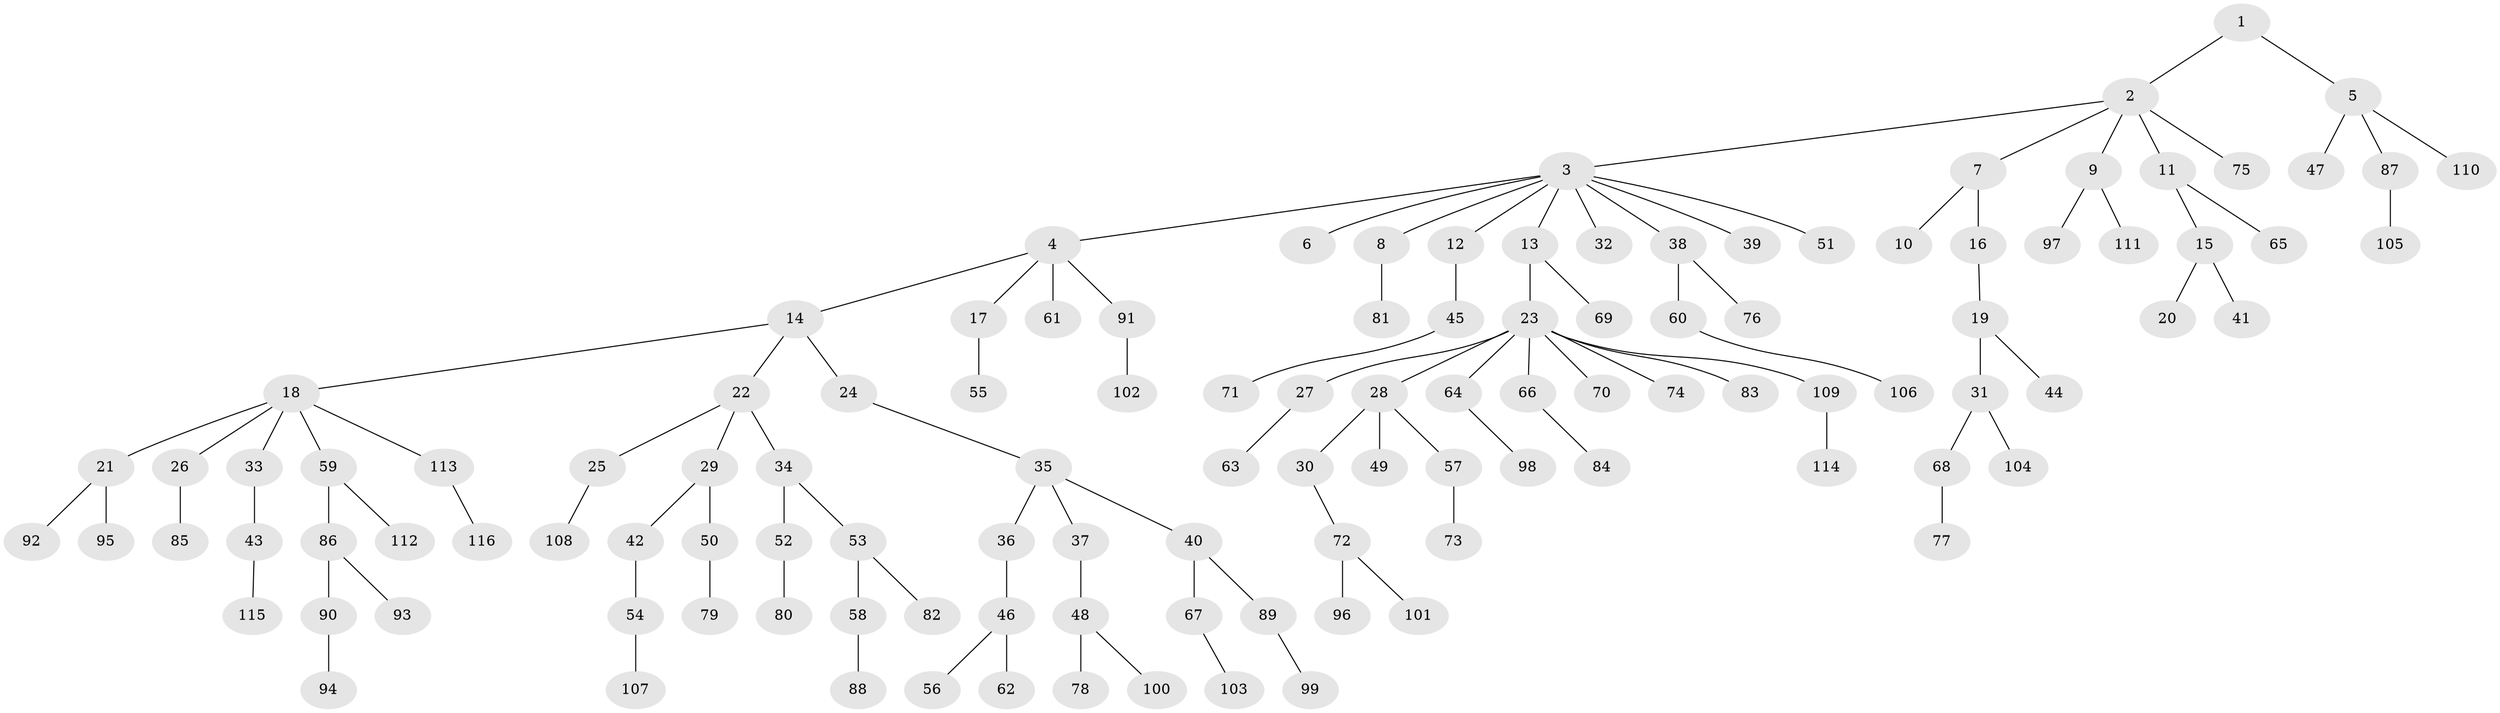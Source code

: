 // Generated by graph-tools (version 1.1) at 2025/11/02/27/25 16:11:27]
// undirected, 116 vertices, 115 edges
graph export_dot {
graph [start="1"]
  node [color=gray90,style=filled];
  1;
  2;
  3;
  4;
  5;
  6;
  7;
  8;
  9;
  10;
  11;
  12;
  13;
  14;
  15;
  16;
  17;
  18;
  19;
  20;
  21;
  22;
  23;
  24;
  25;
  26;
  27;
  28;
  29;
  30;
  31;
  32;
  33;
  34;
  35;
  36;
  37;
  38;
  39;
  40;
  41;
  42;
  43;
  44;
  45;
  46;
  47;
  48;
  49;
  50;
  51;
  52;
  53;
  54;
  55;
  56;
  57;
  58;
  59;
  60;
  61;
  62;
  63;
  64;
  65;
  66;
  67;
  68;
  69;
  70;
  71;
  72;
  73;
  74;
  75;
  76;
  77;
  78;
  79;
  80;
  81;
  82;
  83;
  84;
  85;
  86;
  87;
  88;
  89;
  90;
  91;
  92;
  93;
  94;
  95;
  96;
  97;
  98;
  99;
  100;
  101;
  102;
  103;
  104;
  105;
  106;
  107;
  108;
  109;
  110;
  111;
  112;
  113;
  114;
  115;
  116;
  1 -- 2;
  1 -- 5;
  2 -- 3;
  2 -- 7;
  2 -- 9;
  2 -- 11;
  2 -- 75;
  3 -- 4;
  3 -- 6;
  3 -- 8;
  3 -- 12;
  3 -- 13;
  3 -- 32;
  3 -- 38;
  3 -- 39;
  3 -- 51;
  4 -- 14;
  4 -- 17;
  4 -- 61;
  4 -- 91;
  5 -- 47;
  5 -- 87;
  5 -- 110;
  7 -- 10;
  7 -- 16;
  8 -- 81;
  9 -- 97;
  9 -- 111;
  11 -- 15;
  11 -- 65;
  12 -- 45;
  13 -- 23;
  13 -- 69;
  14 -- 18;
  14 -- 22;
  14 -- 24;
  15 -- 20;
  15 -- 41;
  16 -- 19;
  17 -- 55;
  18 -- 21;
  18 -- 26;
  18 -- 33;
  18 -- 59;
  18 -- 113;
  19 -- 31;
  19 -- 44;
  21 -- 92;
  21 -- 95;
  22 -- 25;
  22 -- 29;
  22 -- 34;
  23 -- 27;
  23 -- 28;
  23 -- 64;
  23 -- 66;
  23 -- 70;
  23 -- 74;
  23 -- 83;
  23 -- 109;
  24 -- 35;
  25 -- 108;
  26 -- 85;
  27 -- 63;
  28 -- 30;
  28 -- 49;
  28 -- 57;
  29 -- 42;
  29 -- 50;
  30 -- 72;
  31 -- 68;
  31 -- 104;
  33 -- 43;
  34 -- 52;
  34 -- 53;
  35 -- 36;
  35 -- 37;
  35 -- 40;
  36 -- 46;
  37 -- 48;
  38 -- 60;
  38 -- 76;
  40 -- 67;
  40 -- 89;
  42 -- 54;
  43 -- 115;
  45 -- 71;
  46 -- 56;
  46 -- 62;
  48 -- 78;
  48 -- 100;
  50 -- 79;
  52 -- 80;
  53 -- 58;
  53 -- 82;
  54 -- 107;
  57 -- 73;
  58 -- 88;
  59 -- 86;
  59 -- 112;
  60 -- 106;
  64 -- 98;
  66 -- 84;
  67 -- 103;
  68 -- 77;
  72 -- 96;
  72 -- 101;
  86 -- 90;
  86 -- 93;
  87 -- 105;
  89 -- 99;
  90 -- 94;
  91 -- 102;
  109 -- 114;
  113 -- 116;
}
